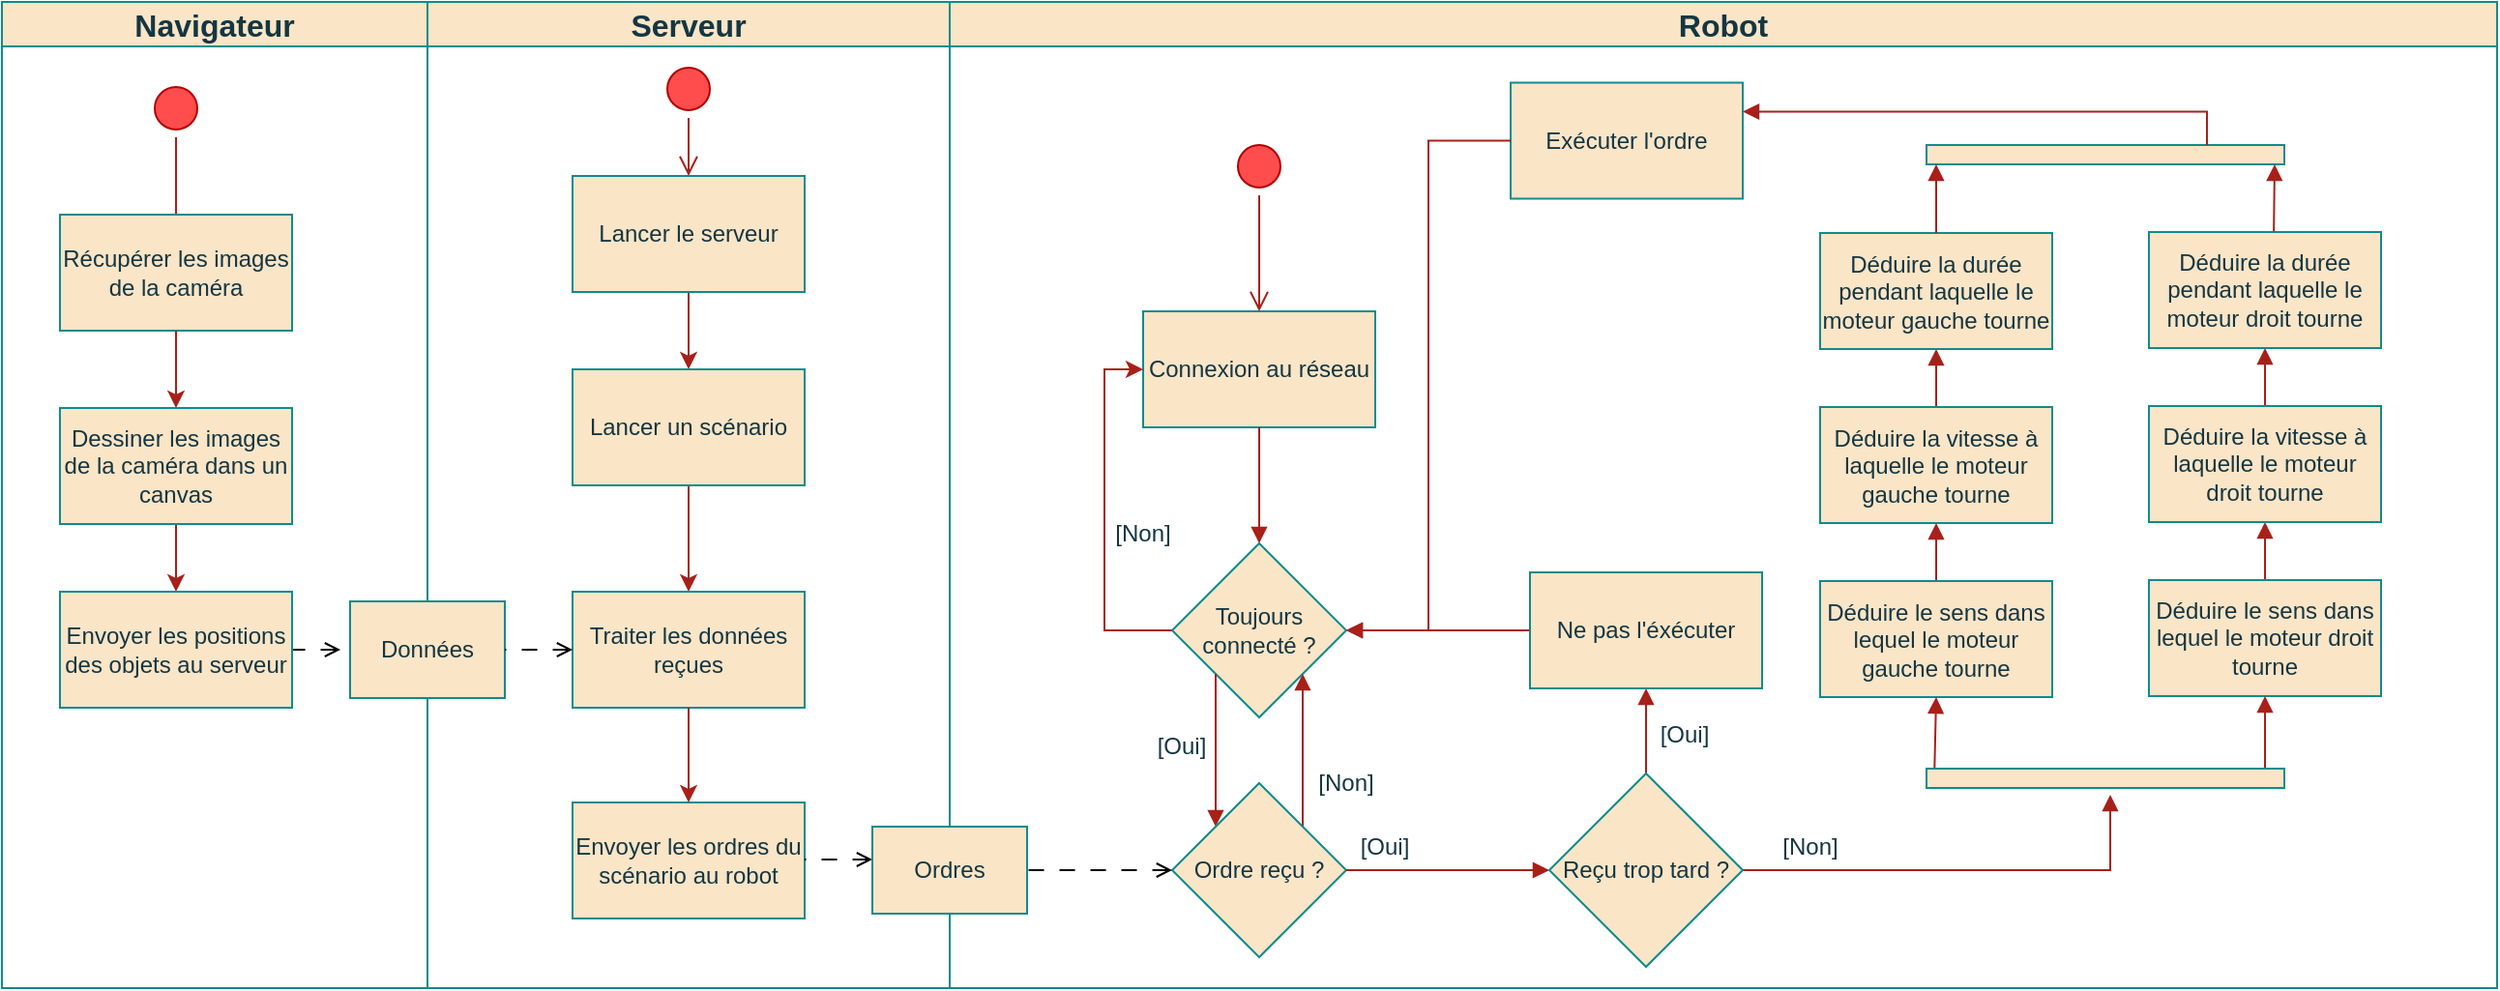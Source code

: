 <mxfile version="24.7.17">
  <diagram id="C5RBs43oDa-KdzZeNtuy" name="Robot">
    <mxGraphModel dx="1938" dy="955" grid="1" gridSize="10" guides="1" tooltips="1" connect="1" arrows="1" fold="1" page="1" pageScale="1" pageWidth="1169" pageHeight="827" math="0" shadow="0">
      <root>
        <mxCell id="WIyWlLk6GJQsqaUBKTNV-0" />
        <mxCell id="WIyWlLk6GJQsqaUBKTNV-1" parent="WIyWlLk6GJQsqaUBKTNV-0" />
        <mxCell id="1XHSVb5vEpo4lb2-wSxZ-26" value="&lt;font style=&quot;font-size: 16px;&quot;&gt;Navigateur&lt;/font&gt;" style="swimlane;whiteSpace=wrap;html=1;rounded=0;labelBackgroundColor=none;fillColor=#FAE5C7;strokeColor=#0F8B8D;fontColor=#143642;" parent="WIyWlLk6GJQsqaUBKTNV-1" vertex="1">
          <mxGeometry x="520" y="159" width="220" height="510" as="geometry" />
        </mxCell>
        <mxCell id="zzUOd-PA_FNlv9D7fhNs-9" style="edgeStyle=orthogonalEdgeStyle;rounded=0;orthogonalLoop=1;jettySize=auto;html=1;exitX=0;exitY=0.5;exitDx=0;exitDy=0;entryX=1;entryY=0.5;entryDx=0;entryDy=0;startArrow=open;startFill=0;endArrow=none;endFill=0;dashed=1;dashPattern=8 8;" parent="1XHSVb5vEpo4lb2-wSxZ-26" target="zzUOd-PA_FNlv9D7fhNs-1" edge="1">
          <mxGeometry relative="1" as="geometry">
            <mxPoint x="175" y="335" as="sourcePoint" />
          </mxGeometry>
        </mxCell>
        <mxCell id="1XHSVb5vEpo4lb2-wSxZ-27" value="" style="ellipse;html=1;shape=startState;fillColor=#ff4d4d;strokeColor=#B20000;rounded=0;labelBackgroundColor=none;fontColor=#ffffff;" parent="1XHSVb5vEpo4lb2-wSxZ-26" vertex="1">
          <mxGeometry x="75" y="40" width="30" height="30" as="geometry" />
        </mxCell>
        <mxCell id="1XHSVb5vEpo4lb2-wSxZ-28" value="" style="edgeStyle=orthogonalEdgeStyle;html=1;verticalAlign=bottom;endArrow=open;endSize=8;strokeColor=#A8201A;rounded=0;labelBackgroundColor=none;fontColor=default;" parent="1XHSVb5vEpo4lb2-wSxZ-26" source="1XHSVb5vEpo4lb2-wSxZ-27" edge="1">
          <mxGeometry relative="1" as="geometry">
            <mxPoint x="90" y="140" as="targetPoint" />
          </mxGeometry>
        </mxCell>
        <mxCell id="1XHSVb5vEpo4lb2-wSxZ-29" value="Récupérer&lt;span style=&quot;background-color: initial;&quot;&gt;&amp;nbsp;les images de la caméra&lt;/span&gt;" style="rounded=0;whiteSpace=wrap;html=1;labelBackgroundColor=none;fillColor=#FAE5C7;strokeColor=#0F8B8D;fontColor=#143642;" parent="1XHSVb5vEpo4lb2-wSxZ-26" vertex="1">
          <mxGeometry x="30" y="110" width="120" height="60" as="geometry" />
        </mxCell>
        <mxCell id="zzUOd-PA_FNlv9D7fhNs-0" value="" style="edgeStyle=orthogonalEdgeStyle;rounded=0;orthogonalLoop=1;jettySize=auto;html=1;labelBackgroundColor=none;strokeColor=#A8201A;fontColor=default;exitX=0.5;exitY=1;exitDx=0;exitDy=0;entryX=0.5;entryY=0;entryDx=0;entryDy=0;" parent="1XHSVb5vEpo4lb2-wSxZ-26" source="zzUOd-PA_FNlv9D7fhNs-3" target="zzUOd-PA_FNlv9D7fhNs-1" edge="1">
          <mxGeometry relative="1" as="geometry">
            <mxPoint x="89.33" y="319" as="sourcePoint" />
            <mxPoint x="89.33" y="409" as="targetPoint" />
          </mxGeometry>
        </mxCell>
        <mxCell id="zzUOd-PA_FNlv9D7fhNs-1" value="Envoyer les positions des objets au serveur" style="rounded=0;whiteSpace=wrap;html=1;labelBackgroundColor=none;fillColor=#FAE5C7;strokeColor=#0F8B8D;fontColor=#143642;" parent="1XHSVb5vEpo4lb2-wSxZ-26" vertex="1">
          <mxGeometry x="30" y="305" width="120" height="60" as="geometry" />
        </mxCell>
        <mxCell id="zzUOd-PA_FNlv9D7fhNs-2" value="" style="edgeStyle=orthogonalEdgeStyle;rounded=0;orthogonalLoop=1;jettySize=auto;html=1;labelBackgroundColor=none;strokeColor=#A8201A;fontColor=default;exitX=0.5;exitY=1;exitDx=0;exitDy=0;entryX=0.5;entryY=0;entryDx=0;entryDy=0;" parent="1XHSVb5vEpo4lb2-wSxZ-26" source="1XHSVb5vEpo4lb2-wSxZ-29" target="zzUOd-PA_FNlv9D7fhNs-3" edge="1">
          <mxGeometry relative="1" as="geometry">
            <mxPoint x="30" y="190" as="sourcePoint" />
            <mxPoint x="89.33" y="260" as="targetPoint" />
          </mxGeometry>
        </mxCell>
        <mxCell id="zzUOd-PA_FNlv9D7fhNs-3" value="Dessiner les images de la caméra dans un canvas" style="rounded=0;whiteSpace=wrap;html=1;labelBackgroundColor=none;fillColor=#FAE5C7;strokeColor=#0F8B8D;fontColor=#143642;" parent="1XHSVb5vEpo4lb2-wSxZ-26" vertex="1">
          <mxGeometry x="30" y="210" width="120" height="60" as="geometry" />
        </mxCell>
        <mxCell id="1XHSVb5vEpo4lb2-wSxZ-17" value="&lt;font style=&quot;font-size: 16px;&quot;&gt;Serveur&lt;/font&gt;" style="swimlane;whiteSpace=wrap;html=1;rounded=0;labelBackgroundColor=none;fillColor=#FAE5C7;strokeColor=#0F8B8D;fontColor=#143642;" parent="WIyWlLk6GJQsqaUBKTNV-1" vertex="1">
          <mxGeometry x="740" y="159" width="270" height="510" as="geometry" />
        </mxCell>
        <mxCell id="1XHSVb5vEpo4lb2-wSxZ-18" value="" style="ellipse;html=1;shape=startState;fillColor=#ff4d4d;strokeColor=#B20000;rounded=0;labelBackgroundColor=none;fontColor=#ffffff;" parent="1XHSVb5vEpo4lb2-wSxZ-17" vertex="1">
          <mxGeometry x="120" y="30" width="30" height="30" as="geometry" />
        </mxCell>
        <mxCell id="1XHSVb5vEpo4lb2-wSxZ-19" value="" style="edgeStyle=orthogonalEdgeStyle;html=1;verticalAlign=bottom;endArrow=open;endSize=8;strokeColor=#A8201A;rounded=0;labelBackgroundColor=none;fontColor=default;entryX=0.5;entryY=0;entryDx=0;entryDy=0;" parent="1XHSVb5vEpo4lb2-wSxZ-17" source="1XHSVb5vEpo4lb2-wSxZ-18" edge="1" target="1XHSVb5vEpo4lb2-wSxZ-21">
          <mxGeometry relative="1" as="geometry">
            <mxPoint x="95" y="120" as="targetPoint" />
          </mxGeometry>
        </mxCell>
        <mxCell id="1XHSVb5vEpo4lb2-wSxZ-20" value="" style="edgeStyle=orthogonalEdgeStyle;rounded=0;orthogonalLoop=1;jettySize=auto;html=1;labelBackgroundColor=none;strokeColor=#A8201A;fontColor=default;" parent="1XHSVb5vEpo4lb2-wSxZ-17" source="1XHSVb5vEpo4lb2-wSxZ-21" target="1XHSVb5vEpo4lb2-wSxZ-23" edge="1">
          <mxGeometry relative="1" as="geometry" />
        </mxCell>
        <mxCell id="1XHSVb5vEpo4lb2-wSxZ-21" value="Lancer le serveur" style="rounded=0;whiteSpace=wrap;html=1;labelBackgroundColor=none;fillColor=#FAE5C7;strokeColor=#0F8B8D;fontColor=#143642;" parent="1XHSVb5vEpo4lb2-wSxZ-17" vertex="1">
          <mxGeometry x="75" y="90" width="120" height="60" as="geometry" />
        </mxCell>
        <mxCell id="1XHSVb5vEpo4lb2-wSxZ-22" value="" style="edgeStyle=orthogonalEdgeStyle;rounded=0;orthogonalLoop=1;jettySize=auto;html=1;labelBackgroundColor=none;strokeColor=#A8201A;fontColor=default;entryX=0.5;entryY=0;entryDx=0;entryDy=0;" parent="1XHSVb5vEpo4lb2-wSxZ-17" source="1XHSVb5vEpo4lb2-wSxZ-23" target="zzUOd-PA_FNlv9D7fhNs-4" edge="1">
          <mxGeometry relative="1" as="geometry">
            <mxPoint x="135" y="310" as="targetPoint" />
          </mxGeometry>
        </mxCell>
        <mxCell id="1XHSVb5vEpo4lb2-wSxZ-23" value="Lancer un scénario" style="whiteSpace=wrap;html=1;rounded=0;labelBackgroundColor=none;fillColor=#FAE5C7;strokeColor=#0F8B8D;fontColor=#143642;" parent="1XHSVb5vEpo4lb2-wSxZ-17" vertex="1">
          <mxGeometry x="75" y="190" width="120" height="60" as="geometry" />
        </mxCell>
        <mxCell id="1XHSVb5vEpo4lb2-wSxZ-24" value="Envoyer les ordres du scénario au robot" style="whiteSpace=wrap;html=1;rounded=0;labelBackgroundColor=none;fillColor=#FAE5C7;strokeColor=#0F8B8D;fontColor=#143642;" parent="1XHSVb5vEpo4lb2-wSxZ-17" vertex="1">
          <mxGeometry x="75" y="414" width="120" height="60" as="geometry" />
        </mxCell>
        <mxCell id="zzUOd-PA_FNlv9D7fhNs-4" value="Traiter les données reçues" style="whiteSpace=wrap;html=1;rounded=0;labelBackgroundColor=none;fillColor=#FAE5C7;strokeColor=#0F8B8D;fontColor=#143642;" parent="1XHSVb5vEpo4lb2-wSxZ-17" vertex="1">
          <mxGeometry x="75" y="305" width="120" height="60" as="geometry" />
        </mxCell>
        <mxCell id="zzUOd-PA_FNlv9D7fhNs-6" value="" style="edgeStyle=orthogonalEdgeStyle;rounded=0;orthogonalLoop=1;jettySize=auto;html=1;labelBackgroundColor=none;strokeColor=#A8201A;fontColor=default;entryX=0.5;entryY=0;entryDx=0;entryDy=0;exitX=0.5;exitY=1;exitDx=0;exitDy=0;" parent="1XHSVb5vEpo4lb2-wSxZ-17" source="zzUOd-PA_FNlv9D7fhNs-4" target="1XHSVb5vEpo4lb2-wSxZ-24" edge="1">
          <mxGeometry relative="1" as="geometry">
            <mxPoint x="135" y="380" as="sourcePoint" />
            <mxPoint x="145" y="320" as="targetPoint" />
          </mxGeometry>
        </mxCell>
        <mxCell id="zzUOd-PA_FNlv9D7fhNs-11" style="edgeStyle=orthogonalEdgeStyle;rounded=0;orthogonalLoop=1;jettySize=auto;html=1;exitX=0;exitY=0.5;exitDx=0;exitDy=0;entryX=1;entryY=0.5;entryDx=0;entryDy=0;startArrow=open;startFill=0;endArrow=none;endFill=0;dashed=1;dashPattern=8 8;" parent="1XHSVb5vEpo4lb2-wSxZ-17" target="1XHSVb5vEpo4lb2-wSxZ-24" edge="1">
          <mxGeometry relative="1" as="geometry">
            <mxPoint x="230" y="443.5" as="sourcePoint" />
            <mxPoint x="-170" y="345" as="targetPoint" />
          </mxGeometry>
        </mxCell>
        <mxCell id="1XHSVb5vEpo4lb2-wSxZ-25" value="Données" style="html=1;whiteSpace=wrap;rounded=0;labelBackgroundColor=none;fillColor=#FAE5C7;strokeColor=#0F8B8D;fontColor=#143642;" parent="1XHSVb5vEpo4lb2-wSxZ-17" vertex="1">
          <mxGeometry x="-40" y="310" width="80" height="50" as="geometry" />
        </mxCell>
        <mxCell id="1XHSVb5vEpo4lb2-wSxZ-0" value="&lt;font style=&quot;font-size: 16px;&quot;&gt;Robot&lt;/font&gt;" style="swimlane;whiteSpace=wrap;html=1;rounded=0;labelBackgroundColor=none;fillColor=#FAE5C7;strokeColor=#0F8B8D;fontColor=#143642;" parent="WIyWlLk6GJQsqaUBKTNV-1" vertex="1">
          <mxGeometry x="1010" y="159" width="800" height="510" as="geometry">
            <mxRectangle x="10" y="-30" width="80" height="30" as="alternateBounds" />
          </mxGeometry>
        </mxCell>
        <mxCell id="vtadBAOLPxlgFHZAJzr4-81" value="[Non]" style="text;html=1;align=center;verticalAlign=middle;whiteSpace=wrap;rounded=0;fontColor=#143642;labelBackgroundColor=none;" parent="1XHSVb5vEpo4lb2-wSxZ-0" vertex="1">
          <mxGeometry x="70" y="260" width="60" height="30" as="geometry" />
        </mxCell>
        <mxCell id="jgmxJTMwFsuUVpzggOw2-41" value="" style="ellipse;html=1;shape=startState;fillColor=#ff4d4d;strokeColor=#B20000;rounded=0;labelBackgroundColor=none;fontColor=#ffffff;" parent="1XHSVb5vEpo4lb2-wSxZ-0" vertex="1">
          <mxGeometry x="145" y="70" width="30" height="30" as="geometry" />
        </mxCell>
        <mxCell id="vtadBAOLPxlgFHZAJzr4-41" value="Connexion au réseau" style="rounded=0;whiteSpace=wrap;html=1;labelBackgroundColor=none;fillColor=#FAE5C7;strokeColor=#0F8B8D;fontColor=#143642;" parent="1XHSVb5vEpo4lb2-wSxZ-0" vertex="1">
          <mxGeometry x="100" y="160" width="120" height="60" as="geometry" />
        </mxCell>
        <mxCell id="jgmxJTMwFsuUVpzggOw2-42" value="" style="edgeStyle=orthogonalEdgeStyle;html=1;verticalAlign=bottom;endArrow=open;endSize=8;strokeColor=#A8201A;rounded=0;fontColor=default;fillColor=#FAE5C7;entryX=0.5;entryY=0;entryDx=0;entryDy=0;labelBackgroundColor=none;" parent="1XHSVb5vEpo4lb2-wSxZ-0" source="jgmxJTMwFsuUVpzggOw2-41" target="vtadBAOLPxlgFHZAJzr4-41" edge="1">
          <mxGeometry relative="1" as="geometry">
            <mxPoint x="90" y="479" as="targetPoint" />
          </mxGeometry>
        </mxCell>
        <mxCell id="vtadBAOLPxlgFHZAJzr4-64" value="Toujours connecté ?" style="rhombus;whiteSpace=wrap;html=1;labelBackgroundColor=none;fillColor=#FAE5C7;strokeColor=#0F8B8D;fontColor=#143642;rounded=0;" parent="1XHSVb5vEpo4lb2-wSxZ-0" vertex="1">
          <mxGeometry x="115" y="280" width="90" height="90" as="geometry" />
        </mxCell>
        <mxCell id="vtadBAOLPxlgFHZAJzr4-73" style="edgeStyle=orthogonalEdgeStyle;rounded=0;orthogonalLoop=1;jettySize=auto;html=1;exitX=0;exitY=0.5;exitDx=0;exitDy=0;entryX=0;entryY=0.5;entryDx=0;entryDy=0;strokeColor=#A8201A;fontColor=default;fillColor=#FAE5C7;labelBackgroundColor=none;" parent="1XHSVb5vEpo4lb2-wSxZ-0" source="vtadBAOLPxlgFHZAJzr4-64" target="vtadBAOLPxlgFHZAJzr4-41" edge="1">
          <mxGeometry relative="1" as="geometry" />
        </mxCell>
        <mxCell id="ZuUFUjK_gKErDMcywZkP-1" style="edgeStyle=orthogonalEdgeStyle;rounded=0;orthogonalLoop=1;jettySize=auto;html=1;exitX=0.5;exitY=1;exitDx=0;exitDy=0;entryX=0.5;entryY=0;entryDx=0;entryDy=0;strokeColor=#A8201A;fontColor=default;fillColor=#FAE5C7;endArrow=block;endFill=1;labelBackgroundColor=none;" edge="1" parent="1XHSVb5vEpo4lb2-wSxZ-0" source="vtadBAOLPxlgFHZAJzr4-41" target="vtadBAOLPxlgFHZAJzr4-64">
          <mxGeometry relative="1" as="geometry">
            <mxPoint x="220" y="445" as="sourcePoint" />
            <mxPoint x="410" y="499" as="targetPoint" />
          </mxGeometry>
        </mxCell>
        <mxCell id="vtadBAOLPxlgFHZAJzr4-70" style="edgeStyle=orthogonalEdgeStyle;rounded=0;orthogonalLoop=1;jettySize=auto;html=1;exitX=0;exitY=1;exitDx=0;exitDy=0;strokeColor=#A8201A;fontColor=default;fillColor=#FAE5C7;endArrow=block;endFill=1;labelBackgroundColor=none;entryX=0;entryY=0;entryDx=0;entryDy=0;" parent="1XHSVb5vEpo4lb2-wSxZ-0" source="vtadBAOLPxlgFHZAJzr4-64" target="ZuUFUjK_gKErDMcywZkP-8" edge="1">
          <mxGeometry relative="1" as="geometry">
            <mxPoint x="140" y="469" as="targetPoint" />
          </mxGeometry>
        </mxCell>
        <mxCell id="vtadBAOLPxlgFHZAJzr4-80" value="[Oui]" style="text;html=1;align=center;verticalAlign=middle;whiteSpace=wrap;rounded=0;fontColor=#143642;labelBackgroundColor=none;" parent="1XHSVb5vEpo4lb2-wSxZ-0" vertex="1">
          <mxGeometry x="100" y="370" width="40" height="30" as="geometry" />
        </mxCell>
        <mxCell id="vtadBAOLPxlgFHZAJzr4-77" value="[Oui]" style="text;html=1;align=center;verticalAlign=middle;whiteSpace=wrap;rounded=0;fontColor=#143642;labelBackgroundColor=none;" parent="1XHSVb5vEpo4lb2-wSxZ-0" vertex="1">
          <mxGeometry x="205" y="426" width="40" height="21" as="geometry" />
        </mxCell>
        <mxCell id="ZuUFUjK_gKErDMcywZkP-5" style="edgeStyle=orthogonalEdgeStyle;rounded=0;orthogonalLoop=1;jettySize=auto;html=1;exitX=1;exitY=0;exitDx=0;exitDy=0;strokeColor=#A8201A;fontColor=default;fillColor=#FAE5C7;endArrow=block;endFill=1;labelBackgroundColor=none;entryX=1;entryY=1;entryDx=0;entryDy=0;" edge="1" parent="1XHSVb5vEpo4lb2-wSxZ-0" source="ZuUFUjK_gKErDMcywZkP-8" target="vtadBAOLPxlgFHZAJzr4-64">
          <mxGeometry relative="1" as="geometry">
            <mxPoint x="180" y="469" as="sourcePoint" />
            <mxPoint x="170" y="459" as="targetPoint" />
          </mxGeometry>
        </mxCell>
        <mxCell id="ZuUFUjK_gKErDMcywZkP-7" value="[Non]" style="text;html=1;align=center;verticalAlign=middle;whiteSpace=wrap;rounded=0;fontColor=#143642;labelBackgroundColor=none;" vertex="1" parent="1XHSVb5vEpo4lb2-wSxZ-0">
          <mxGeometry x="175" y="389" width="60" height="30" as="geometry" />
        </mxCell>
        <mxCell id="ZuUFUjK_gKErDMcywZkP-8" value="Ordre reçu ?" style="rhombus;whiteSpace=wrap;html=1;labelBackgroundColor=none;fillColor=#FAE5C7;strokeColor=#0F8B8D;fontColor=#143642;rounded=0;" vertex="1" parent="1XHSVb5vEpo4lb2-wSxZ-0">
          <mxGeometry x="115" y="404" width="90" height="90" as="geometry" />
        </mxCell>
        <mxCell id="vtadBAOLPxlgFHZAJzr4-27" style="edgeStyle=orthogonalEdgeStyle;rounded=0;orthogonalLoop=1;jettySize=auto;html=1;exitX=0;exitY=0.5;exitDx=0;exitDy=0;endArrow=block;endFill=1;strokeColor=#A8201A;labelBackgroundColor=none;fontColor=default;entryX=1;entryY=0.5;entryDx=0;entryDy=0;" parent="1XHSVb5vEpo4lb2-wSxZ-0" source="vtadBAOLPxlgFHZAJzr4-20" target="vtadBAOLPxlgFHZAJzr4-64" edge="1">
          <mxGeometry relative="1" as="geometry">
            <mxPoint x="330" y="400" as="targetPoint" />
          </mxGeometry>
        </mxCell>
        <mxCell id="vtadBAOLPxlgFHZAJzr4-21" value="" style="edgeStyle=orthogonalEdgeStyle;rounded=0;orthogonalLoop=1;jettySize=auto;html=1;endArrow=block;endFill=1;strokeColor=#A8201A;labelBackgroundColor=none;fontColor=default;" parent="1XHSVb5vEpo4lb2-wSxZ-0" target="vtadBAOLPxlgFHZAJzr4-20" edge="1" source="vtadBAOLPxlgFHZAJzr4-69">
          <mxGeometry relative="1" as="geometry">
            <mxPoint x="360" y="450.75" as="sourcePoint" />
          </mxGeometry>
        </mxCell>
        <mxCell id="vtadBAOLPxlgFHZAJzr4-33" style="edgeStyle=orthogonalEdgeStyle;rounded=0;orthogonalLoop=1;jettySize=auto;html=1;exitX=0.5;exitY=0;exitDx=0;exitDy=0;entryX=0.5;entryY=1;entryDx=0;entryDy=0;endArrow=block;endFill=1;labelBackgroundColor=none;strokeColor=#A8201A;fontColor=default;" parent="1XHSVb5vEpo4lb2-wSxZ-0" source="vtadBAOLPxlgFHZAJzr4-18" target="vtadBAOLPxlgFHZAJzr4-49" edge="1">
          <mxGeometry relative="1" as="geometry">
            <mxPoint x="650" y="378.5" as="targetPoint" />
          </mxGeometry>
        </mxCell>
        <mxCell id="vtadBAOLPxlgFHZAJzr4-18" value="Déduire le sens dans lequel le moteur gauche tourne" style="rounded=0;whiteSpace=wrap;html=1;labelBackgroundColor=none;fillColor=#FAE5C7;strokeColor=#0F8B8D;fontColor=#143642;" parent="1XHSVb5vEpo4lb2-wSxZ-0" vertex="1">
          <mxGeometry x="450" y="299.5" width="120" height="60" as="geometry" />
        </mxCell>
        <mxCell id="vtadBAOLPxlgFHZAJzr4-22" value="[Oui&lt;span style=&quot;background-color: initial;&quot;&gt;]&lt;/span&gt;" style="text;html=1;align=center;verticalAlign=middle;whiteSpace=wrap;rounded=0;labelBackgroundColor=none;fontColor=#143642;" parent="1XHSVb5vEpo4lb2-wSxZ-0" vertex="1">
          <mxGeometry x="360" y="369" width="40" height="20" as="geometry" />
        </mxCell>
        <mxCell id="vtadBAOLPxlgFHZAJzr4-23" value="[Non&lt;span style=&quot;background-color: initial;&quot;&gt;]&lt;/span&gt;" style="text;html=1;align=center;verticalAlign=middle;whiteSpace=wrap;rounded=0;labelBackgroundColor=none;fontColor=#143642;" parent="1XHSVb5vEpo4lb2-wSxZ-0" vertex="1">
          <mxGeometry x="420" y="427" width="50" height="20" as="geometry" />
        </mxCell>
        <mxCell id="vtadBAOLPxlgFHZAJzr4-53" value="" style="edgeStyle=orthogonalEdgeStyle;rounded=0;orthogonalLoop=1;jettySize=auto;html=1;strokeColor=#A8201A;fontColor=default;fillColor=#FAE5C7;endArrow=block;endFill=1;labelBackgroundColor=none;" parent="1XHSVb5vEpo4lb2-wSxZ-0" source="vtadBAOLPxlgFHZAJzr4-49" target="vtadBAOLPxlgFHZAJzr4-52" edge="1">
          <mxGeometry relative="1" as="geometry" />
        </mxCell>
        <mxCell id="vtadBAOLPxlgFHZAJzr4-49" value="Déduire la vitesse à laquelle le moteur gauche tourne" style="rounded=0;whiteSpace=wrap;html=1;labelBackgroundColor=none;fillColor=#FAE5C7;strokeColor=#0F8B8D;fontColor=#143642;" parent="1XHSVb5vEpo4lb2-wSxZ-0" vertex="1">
          <mxGeometry x="450" y="209.5" width="120" height="60" as="geometry" />
        </mxCell>
        <mxCell id="vtadBAOLPxlgFHZAJzr4-52" value="Déduire la durée pendant laquelle le moteur gauche tourne" style="whiteSpace=wrap;html=1;fillColor=#FAE5C7;strokeColor=#0F8B8D;fontColor=#143642;rounded=0;labelBackgroundColor=none;" parent="1XHSVb5vEpo4lb2-wSxZ-0" vertex="1">
          <mxGeometry x="450" y="119.5" width="120" height="60" as="geometry" />
        </mxCell>
        <mxCell id="jgmxJTMwFsuUVpzggOw2-6" value="Exécuter l&#39;ordre" style="rounded=0;whiteSpace=wrap;html=1;labelBackgroundColor=none;fillColor=#FAE5C7;strokeColor=#0F8B8D;fontColor=#143642;" parent="1XHSVb5vEpo4lb2-wSxZ-0" vertex="1">
          <mxGeometry x="290" y="41.75" width="120" height="60" as="geometry" />
        </mxCell>
        <mxCell id="jgmxJTMwFsuUVpzggOw2-14" style="edgeStyle=orthogonalEdgeStyle;rounded=0;orthogonalLoop=1;jettySize=auto;html=1;exitX=0.5;exitY=0;exitDx=0;exitDy=0;entryX=0.5;entryY=1;entryDx=0;entryDy=0;endArrow=block;endFill=1;labelBackgroundColor=none;strokeColor=#A8201A;fontColor=default;" parent="1XHSVb5vEpo4lb2-wSxZ-0" source="jgmxJTMwFsuUVpzggOw2-15" target="jgmxJTMwFsuUVpzggOw2-17" edge="1">
          <mxGeometry relative="1" as="geometry">
            <mxPoint x="820" y="378" as="targetPoint" />
          </mxGeometry>
        </mxCell>
        <mxCell id="jgmxJTMwFsuUVpzggOw2-15" value="Déduire le sens dans lequel le moteur droit tourne" style="rounded=0;whiteSpace=wrap;html=1;labelBackgroundColor=none;fillColor=#FAE5C7;strokeColor=#0F8B8D;fontColor=#143642;" parent="1XHSVb5vEpo4lb2-wSxZ-0" vertex="1">
          <mxGeometry x="620" y="299" width="120" height="60" as="geometry" />
        </mxCell>
        <mxCell id="jgmxJTMwFsuUVpzggOw2-16" value="" style="edgeStyle=orthogonalEdgeStyle;rounded=0;orthogonalLoop=1;jettySize=auto;html=1;strokeColor=#A8201A;fontColor=default;fillColor=#FAE5C7;endArrow=block;endFill=1;labelBackgroundColor=none;" parent="1XHSVb5vEpo4lb2-wSxZ-0" source="jgmxJTMwFsuUVpzggOw2-17" target="jgmxJTMwFsuUVpzggOw2-18" edge="1">
          <mxGeometry relative="1" as="geometry" />
        </mxCell>
        <mxCell id="jgmxJTMwFsuUVpzggOw2-17" value="Déduire la vitesse à laquelle le moteur droit tourne" style="rounded=0;whiteSpace=wrap;html=1;labelBackgroundColor=none;fillColor=#FAE5C7;strokeColor=#0F8B8D;fontColor=#143642;" parent="1XHSVb5vEpo4lb2-wSxZ-0" vertex="1">
          <mxGeometry x="620" y="209" width="120" height="60" as="geometry" />
        </mxCell>
        <mxCell id="jgmxJTMwFsuUVpzggOw2-18" value="Déduire la durée pendant laquelle le moteur droit tourne" style="whiteSpace=wrap;html=1;fillColor=#FAE5C7;strokeColor=#0F8B8D;fontColor=#143642;rounded=0;labelBackgroundColor=none;" parent="1XHSVb5vEpo4lb2-wSxZ-0" vertex="1">
          <mxGeometry x="620" y="119" width="120" height="60" as="geometry" />
        </mxCell>
        <mxCell id="jgmxJTMwFsuUVpzggOw2-23" style="edgeStyle=orthogonalEdgeStyle;rounded=0;orthogonalLoop=1;jettySize=auto;html=1;curved=0;exitX=0;exitY=0;exitDx=0;exitDy=5;exitPerimeter=0;entryX=0.5;entryY=1;entryDx=0;entryDy=0;endArrow=block;endFill=1;labelBackgroundColor=none;strokeColor=#A8201A;fontColor=default;" parent="1XHSVb5vEpo4lb2-wSxZ-0" target="jgmxJTMwFsuUVpzggOw2-15" edge="1">
          <mxGeometry relative="1" as="geometry">
            <mxPoint x="685.875" y="397.375" as="sourcePoint" />
          </mxGeometry>
        </mxCell>
        <mxCell id="jgmxJTMwFsuUVpzggOw2-32" style="edgeStyle=orthogonalEdgeStyle;rounded=0;orthogonalLoop=1;jettySize=auto;html=1;curved=0;exitX=0;exitY=1;exitDx=0;exitDy=-5;exitPerimeter=0;entryX=0.5;entryY=1;entryDx=0;entryDy=0;strokeColor=#A8201A;fontColor=default;fillColor=#FAE5C7;endArrow=block;endFill=1;labelBackgroundColor=none;" parent="1XHSVb5vEpo4lb2-wSxZ-0" target="vtadBAOLPxlgFHZAJzr4-18" edge="1">
          <mxGeometry relative="1" as="geometry">
            <mxPoint x="509.125" y="397.375" as="sourcePoint" />
          </mxGeometry>
        </mxCell>
        <mxCell id="jgmxJTMwFsuUVpzggOw2-20" style="edgeStyle=orthogonalEdgeStyle;rounded=0;orthogonalLoop=1;jettySize=auto;html=1;exitX=1;exitY=0.5;exitDx=0;exitDy=0;endArrow=block;endFill=1;labelBackgroundColor=none;strokeColor=#A8201A;fontColor=default;" parent="1XHSVb5vEpo4lb2-wSxZ-0" source="vtadBAOLPxlgFHZAJzr4-69" edge="1">
          <mxGeometry relative="1" as="geometry">
            <mxPoint x="600" y="410" as="targetPoint" />
            <Array as="points">
              <mxPoint x="600" y="449" />
            </Array>
          </mxGeometry>
        </mxCell>
        <mxCell id="jgmxJTMwFsuUVpzggOw2-24" value="" style="html=1;points=[[0,0,0,0,5],[0,1,0,0,-5],[1,0,0,0,5],[1,1,0,0,-5]];perimeter=orthogonalPerimeter;outlineConnect=0;targetShapes=umlLifeline;portConstraint=eastwest;newEdgeStyle={&quot;curved&quot;:0,&quot;rounded&quot;:0};rotation=90;labelBackgroundColor=none;fillColor=#FAE5C7;strokeColor=#0F8B8D;fontColor=#143642;rounded=0;" parent="1XHSVb5vEpo4lb2-wSxZ-0" vertex="1">
          <mxGeometry x="592.5" y="-13.5" width="10" height="185" as="geometry" />
        </mxCell>
        <mxCell id="jgmxJTMwFsuUVpzggOw2-25" style="edgeStyle=orthogonalEdgeStyle;rounded=0;orthogonalLoop=1;jettySize=auto;html=1;exitX=0.5;exitY=0;exitDx=0;exitDy=0;entryX=1;entryY=1;entryDx=0;entryDy=-5;entryPerimeter=0;endArrow=block;endFill=1;labelBackgroundColor=none;strokeColor=#A8201A;fontColor=default;" parent="1XHSVb5vEpo4lb2-wSxZ-0" source="vtadBAOLPxlgFHZAJzr4-52" target="jgmxJTMwFsuUVpzggOw2-24" edge="1">
          <mxGeometry relative="1" as="geometry" />
        </mxCell>
        <mxCell id="jgmxJTMwFsuUVpzggOw2-26" style="edgeStyle=orthogonalEdgeStyle;rounded=0;orthogonalLoop=1;jettySize=auto;html=1;exitX=0.538;exitY=-0.005;exitDx=0;exitDy=0;entryX=1;entryY=0;entryDx=0;entryDy=5;entryPerimeter=0;endArrow=block;endFill=1;exitPerimeter=0;labelBackgroundColor=none;strokeColor=#A8201A;fontColor=default;" parent="1XHSVb5vEpo4lb2-wSxZ-0" source="jgmxJTMwFsuUVpzggOw2-18" target="jgmxJTMwFsuUVpzggOw2-24" edge="1">
          <mxGeometry relative="1" as="geometry" />
        </mxCell>
        <mxCell id="jgmxJTMwFsuUVpzggOw2-31" value="" style="edgeStyle=orthogonalEdgeStyle;rounded=0;orthogonalLoop=1;jettySize=auto;html=1;strokeColor=#A8201A;fontColor=default;fillColor=#FAE5C7;endArrow=block;endFill=1;entryX=1;entryY=0.25;entryDx=0;entryDy=0;labelBackgroundColor=none;" parent="1XHSVb5vEpo4lb2-wSxZ-0" source="jgmxJTMwFsuUVpzggOw2-24" target="jgmxJTMwFsuUVpzggOw2-6" edge="1">
          <mxGeometry relative="1" as="geometry">
            <mxPoint x="650" y="91.75" as="sourcePoint" />
            <mxPoint x="560" y="212.75" as="targetPoint" />
            <Array as="points">
              <mxPoint x="650" y="57" />
            </Array>
          </mxGeometry>
        </mxCell>
        <mxCell id="jgmxJTMwFsuUVpzggOw2-43" value="" style="html=1;points=[[0,0,0,0,5],[0,1,0,0,-5],[1,0,0,0,5],[1,1,0,0,-5]];perimeter=orthogonalPerimeter;outlineConnect=0;targetShapes=umlLifeline;portConstraint=eastwest;newEdgeStyle={&quot;curved&quot;:0,&quot;rounded&quot;:0};rotation=90;labelBackgroundColor=none;fillColor=#FAE5C7;strokeColor=#0F8B8D;fontColor=#143642;rounded=0;" parent="1XHSVb5vEpo4lb2-wSxZ-0" vertex="1">
          <mxGeometry x="592.5" y="309" width="10" height="185" as="geometry" />
        </mxCell>
        <mxCell id="vtadBAOLPxlgFHZAJzr4-71" style="edgeStyle=orthogonalEdgeStyle;rounded=0;orthogonalLoop=1;jettySize=auto;html=1;exitX=1;exitY=0.5;exitDx=0;exitDy=0;entryX=0;entryY=0.5;entryDx=0;entryDy=0;strokeColor=#A8201A;fontColor=default;fillColor=#FAE5C7;endArrow=block;endFill=1;labelBackgroundColor=none;" parent="1XHSVb5vEpo4lb2-wSxZ-0" source="ZuUFUjK_gKErDMcywZkP-8" target="vtadBAOLPxlgFHZAJzr4-69" edge="1">
          <mxGeometry relative="1" as="geometry">
            <mxPoint x="200" y="489" as="sourcePoint" />
          </mxGeometry>
        </mxCell>
        <mxCell id="vtadBAOLPxlgFHZAJzr4-20" value="Ne pas l&#39;éxécuter" style="rounded=0;whiteSpace=wrap;html=1;labelBackgroundColor=none;fillColor=#FAE5C7;strokeColor=#0F8B8D;fontColor=#143642;" parent="1XHSVb5vEpo4lb2-wSxZ-0" vertex="1">
          <mxGeometry x="300" y="295" width="120" height="60" as="geometry" />
        </mxCell>
        <mxCell id="jgmxJTMwFsuUVpzggOw2-3" value="" style="edgeStyle=orthogonalEdgeStyle;rounded=0;orthogonalLoop=1;jettySize=auto;html=1;endArrow=block;endFill=1;strokeColor=#A8201A;labelBackgroundColor=none;fontColor=default;exitX=0;exitY=0.5;exitDx=0;exitDy=0;entryX=1;entryY=0.5;entryDx=0;entryDy=0;" parent="1XHSVb5vEpo4lb2-wSxZ-0" source="jgmxJTMwFsuUVpzggOw2-6" target="vtadBAOLPxlgFHZAJzr4-64" edge="1">
          <mxGeometry relative="1" as="geometry">
            <mxPoint x="500" y="220" as="sourcePoint" />
            <mxPoint x="330" y="400" as="targetPoint" />
          </mxGeometry>
        </mxCell>
        <mxCell id="ZuUFUjK_gKErDMcywZkP-12" value="" style="edgeStyle=orthogonalEdgeStyle;rounded=0;orthogonalLoop=1;jettySize=auto;html=1;endArrow=block;endFill=1;strokeColor=#A8201A;labelBackgroundColor=none;fontColor=default;" edge="1" parent="1XHSVb5vEpo4lb2-wSxZ-0" target="vtadBAOLPxlgFHZAJzr4-69">
          <mxGeometry relative="1" as="geometry">
            <mxPoint x="370" y="420.75" as="sourcePoint" />
            <mxPoint x="370" y="325" as="targetPoint" />
          </mxGeometry>
        </mxCell>
        <mxCell id="vtadBAOLPxlgFHZAJzr4-69" value="Reçu trop tard ?" style="rhombus;whiteSpace=wrap;html=1;labelBackgroundColor=none;fillColor=#FAE5C7;strokeColor=#0F8B8D;fontColor=#143642;rounded=0;" parent="1XHSVb5vEpo4lb2-wSxZ-0" vertex="1">
          <mxGeometry x="310" y="399" width="100" height="100" as="geometry" />
        </mxCell>
        <mxCell id="1XHSVb5vEpo4lb2-wSxZ-11" value="Ordres" style="html=1;whiteSpace=wrap;rounded=0;labelBackgroundColor=none;fillColor=#FAE5C7;strokeColor=#0F8B8D;fontColor=#143642;" parent="WIyWlLk6GJQsqaUBKTNV-1" vertex="1">
          <mxGeometry x="970" y="585.5" width="80" height="45" as="geometry" />
        </mxCell>
        <mxCell id="ZuUFUjK_gKErDMcywZkP-2" style="edgeStyle=orthogonalEdgeStyle;rounded=0;orthogonalLoop=1;jettySize=auto;html=1;entryX=1;entryY=0.5;entryDx=0;entryDy=0;startArrow=open;startFill=0;endArrow=none;endFill=0;dashed=1;dashPattern=8 8;exitX=0;exitY=0.5;exitDx=0;exitDy=0;" edge="1" parent="WIyWlLk6GJQsqaUBKTNV-1" source="ZuUFUjK_gKErDMcywZkP-8" target="1XHSVb5vEpo4lb2-wSxZ-11">
          <mxGeometry relative="1" as="geometry">
            <mxPoint x="1170" y="659" as="sourcePoint" />
            <mxPoint x="930" y="613" as="targetPoint" />
          </mxGeometry>
        </mxCell>
        <mxCell id="ZuUFUjK_gKErDMcywZkP-13" style="edgeStyle=orthogonalEdgeStyle;rounded=0;orthogonalLoop=1;jettySize=auto;html=1;exitX=0;exitY=0.5;exitDx=0;exitDy=0;startArrow=open;startFill=0;endArrow=none;endFill=0;dashed=1;dashPattern=8 8;" edge="1" parent="WIyWlLk6GJQsqaUBKTNV-1" source="zzUOd-PA_FNlv9D7fhNs-4">
          <mxGeometry relative="1" as="geometry">
            <mxPoint x="705" y="504" as="sourcePoint" />
            <mxPoint x="780" y="494" as="targetPoint" />
          </mxGeometry>
        </mxCell>
      </root>
    </mxGraphModel>
  </diagram>
</mxfile>

